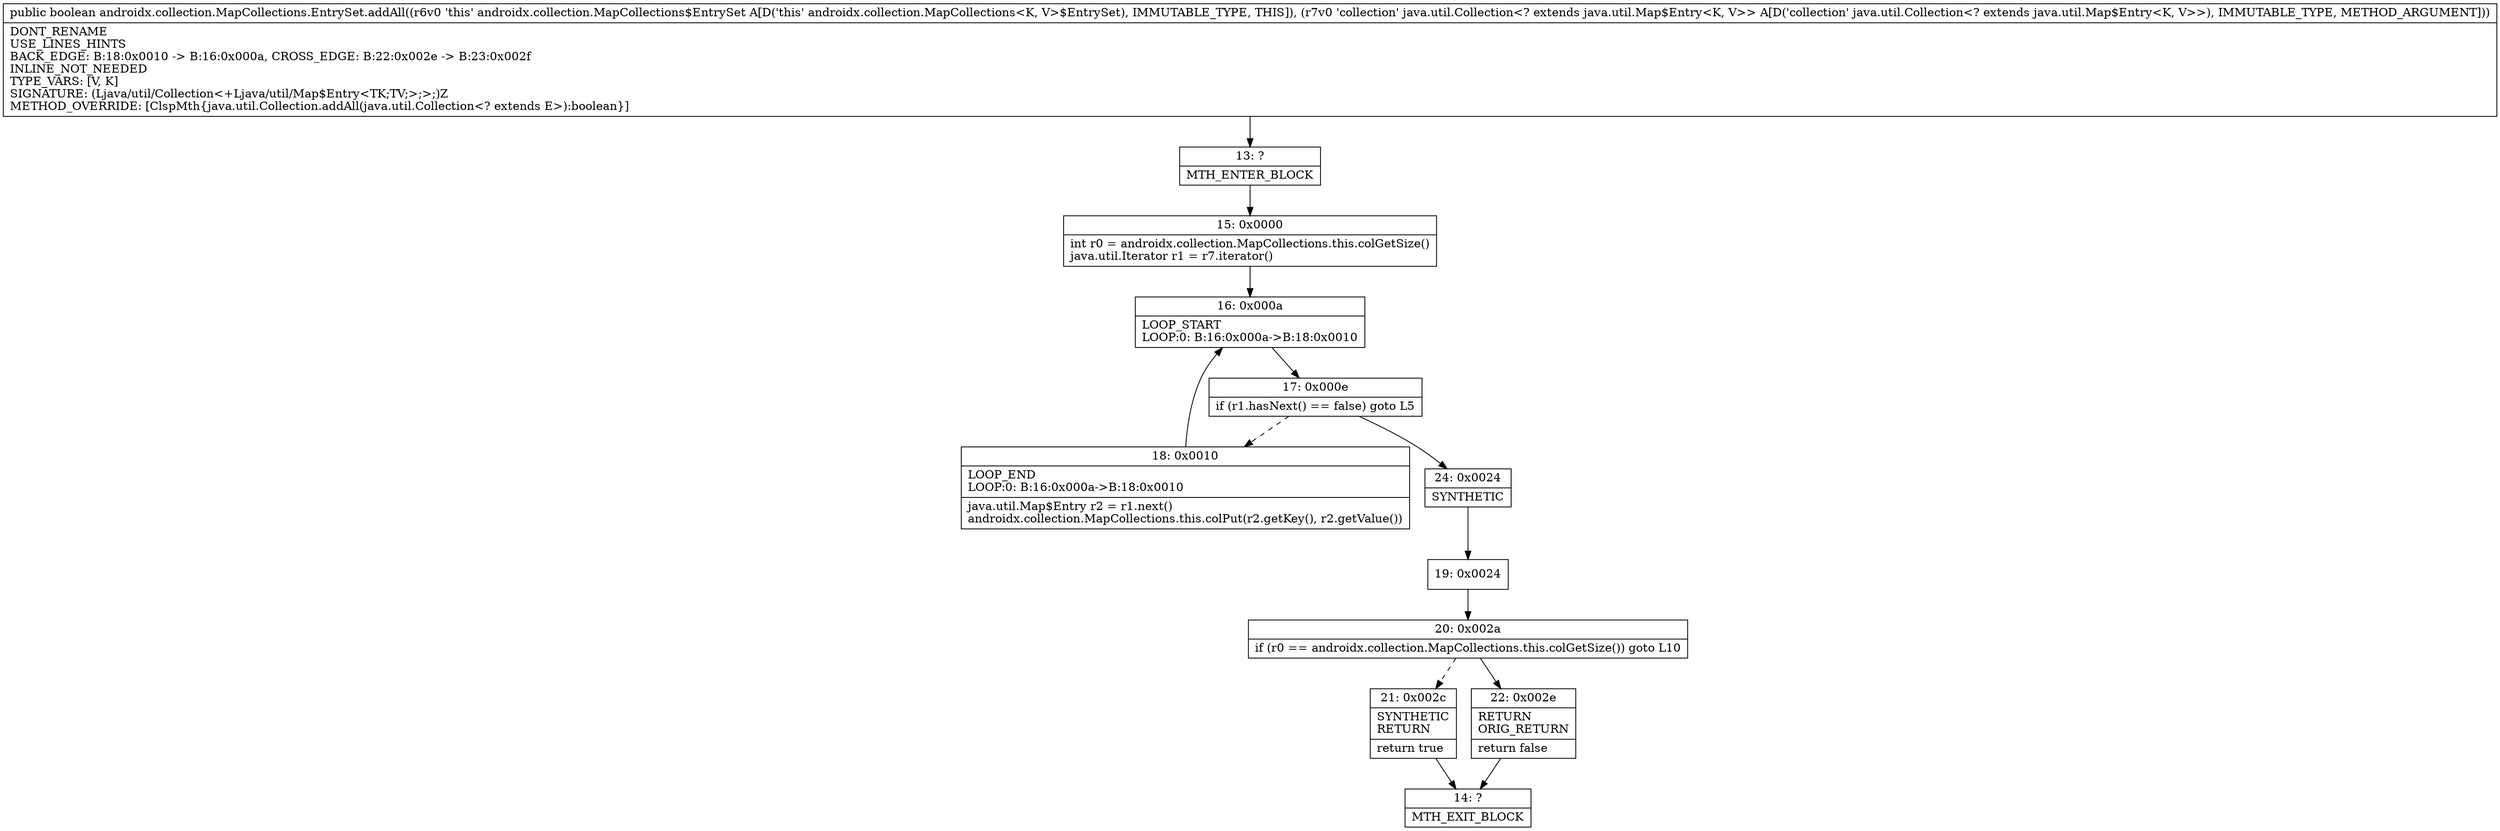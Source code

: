 digraph "CFG forandroidx.collection.MapCollections.EntrySet.addAll(Ljava\/util\/Collection;)Z" {
Node_13 [shape=record,label="{13\:\ ?|MTH_ENTER_BLOCK\l}"];
Node_15 [shape=record,label="{15\:\ 0x0000|int r0 = androidx.collection.MapCollections.this.colGetSize()\ljava.util.Iterator r1 = r7.iterator()\l}"];
Node_16 [shape=record,label="{16\:\ 0x000a|LOOP_START\lLOOP:0: B:16:0x000a\-\>B:18:0x0010\l}"];
Node_17 [shape=record,label="{17\:\ 0x000e|if (r1.hasNext() == false) goto L5\l}"];
Node_18 [shape=record,label="{18\:\ 0x0010|LOOP_END\lLOOP:0: B:16:0x000a\-\>B:18:0x0010\l|java.util.Map$Entry r2 = r1.next()\landroidx.collection.MapCollections.this.colPut(r2.getKey(), r2.getValue())\l}"];
Node_24 [shape=record,label="{24\:\ 0x0024|SYNTHETIC\l}"];
Node_19 [shape=record,label="{19\:\ 0x0024}"];
Node_20 [shape=record,label="{20\:\ 0x002a|if (r0 == androidx.collection.MapCollections.this.colGetSize()) goto L10\l}"];
Node_21 [shape=record,label="{21\:\ 0x002c|SYNTHETIC\lRETURN\l|return true\l}"];
Node_14 [shape=record,label="{14\:\ ?|MTH_EXIT_BLOCK\l}"];
Node_22 [shape=record,label="{22\:\ 0x002e|RETURN\lORIG_RETURN\l|return false\l}"];
MethodNode[shape=record,label="{public boolean androidx.collection.MapCollections.EntrySet.addAll((r6v0 'this' androidx.collection.MapCollections$EntrySet A[D('this' androidx.collection.MapCollections\<K, V\>$EntrySet), IMMUTABLE_TYPE, THIS]), (r7v0 'collection' java.util.Collection\<? extends java.util.Map$Entry\<K, V\>\> A[D('collection' java.util.Collection\<? extends java.util.Map$Entry\<K, V\>\>), IMMUTABLE_TYPE, METHOD_ARGUMENT]))  | DONT_RENAME\lUSE_LINES_HINTS\lBACK_EDGE: B:18:0x0010 \-\> B:16:0x000a, CROSS_EDGE: B:22:0x002e \-\> B:23:0x002f\lINLINE_NOT_NEEDED\lTYPE_VARS: [V, K]\lSIGNATURE: (Ljava\/util\/Collection\<+Ljava\/util\/Map$Entry\<TK;TV;\>;\>;)Z\lMETHOD_OVERRIDE: [ClspMth\{java.util.Collection.addAll(java.util.Collection\<? extends E\>):boolean\}]\l}"];
MethodNode -> Node_13;Node_13 -> Node_15;
Node_15 -> Node_16;
Node_16 -> Node_17;
Node_17 -> Node_18[style=dashed];
Node_17 -> Node_24;
Node_18 -> Node_16;
Node_24 -> Node_19;
Node_19 -> Node_20;
Node_20 -> Node_21[style=dashed];
Node_20 -> Node_22;
Node_21 -> Node_14;
Node_22 -> Node_14;
}

